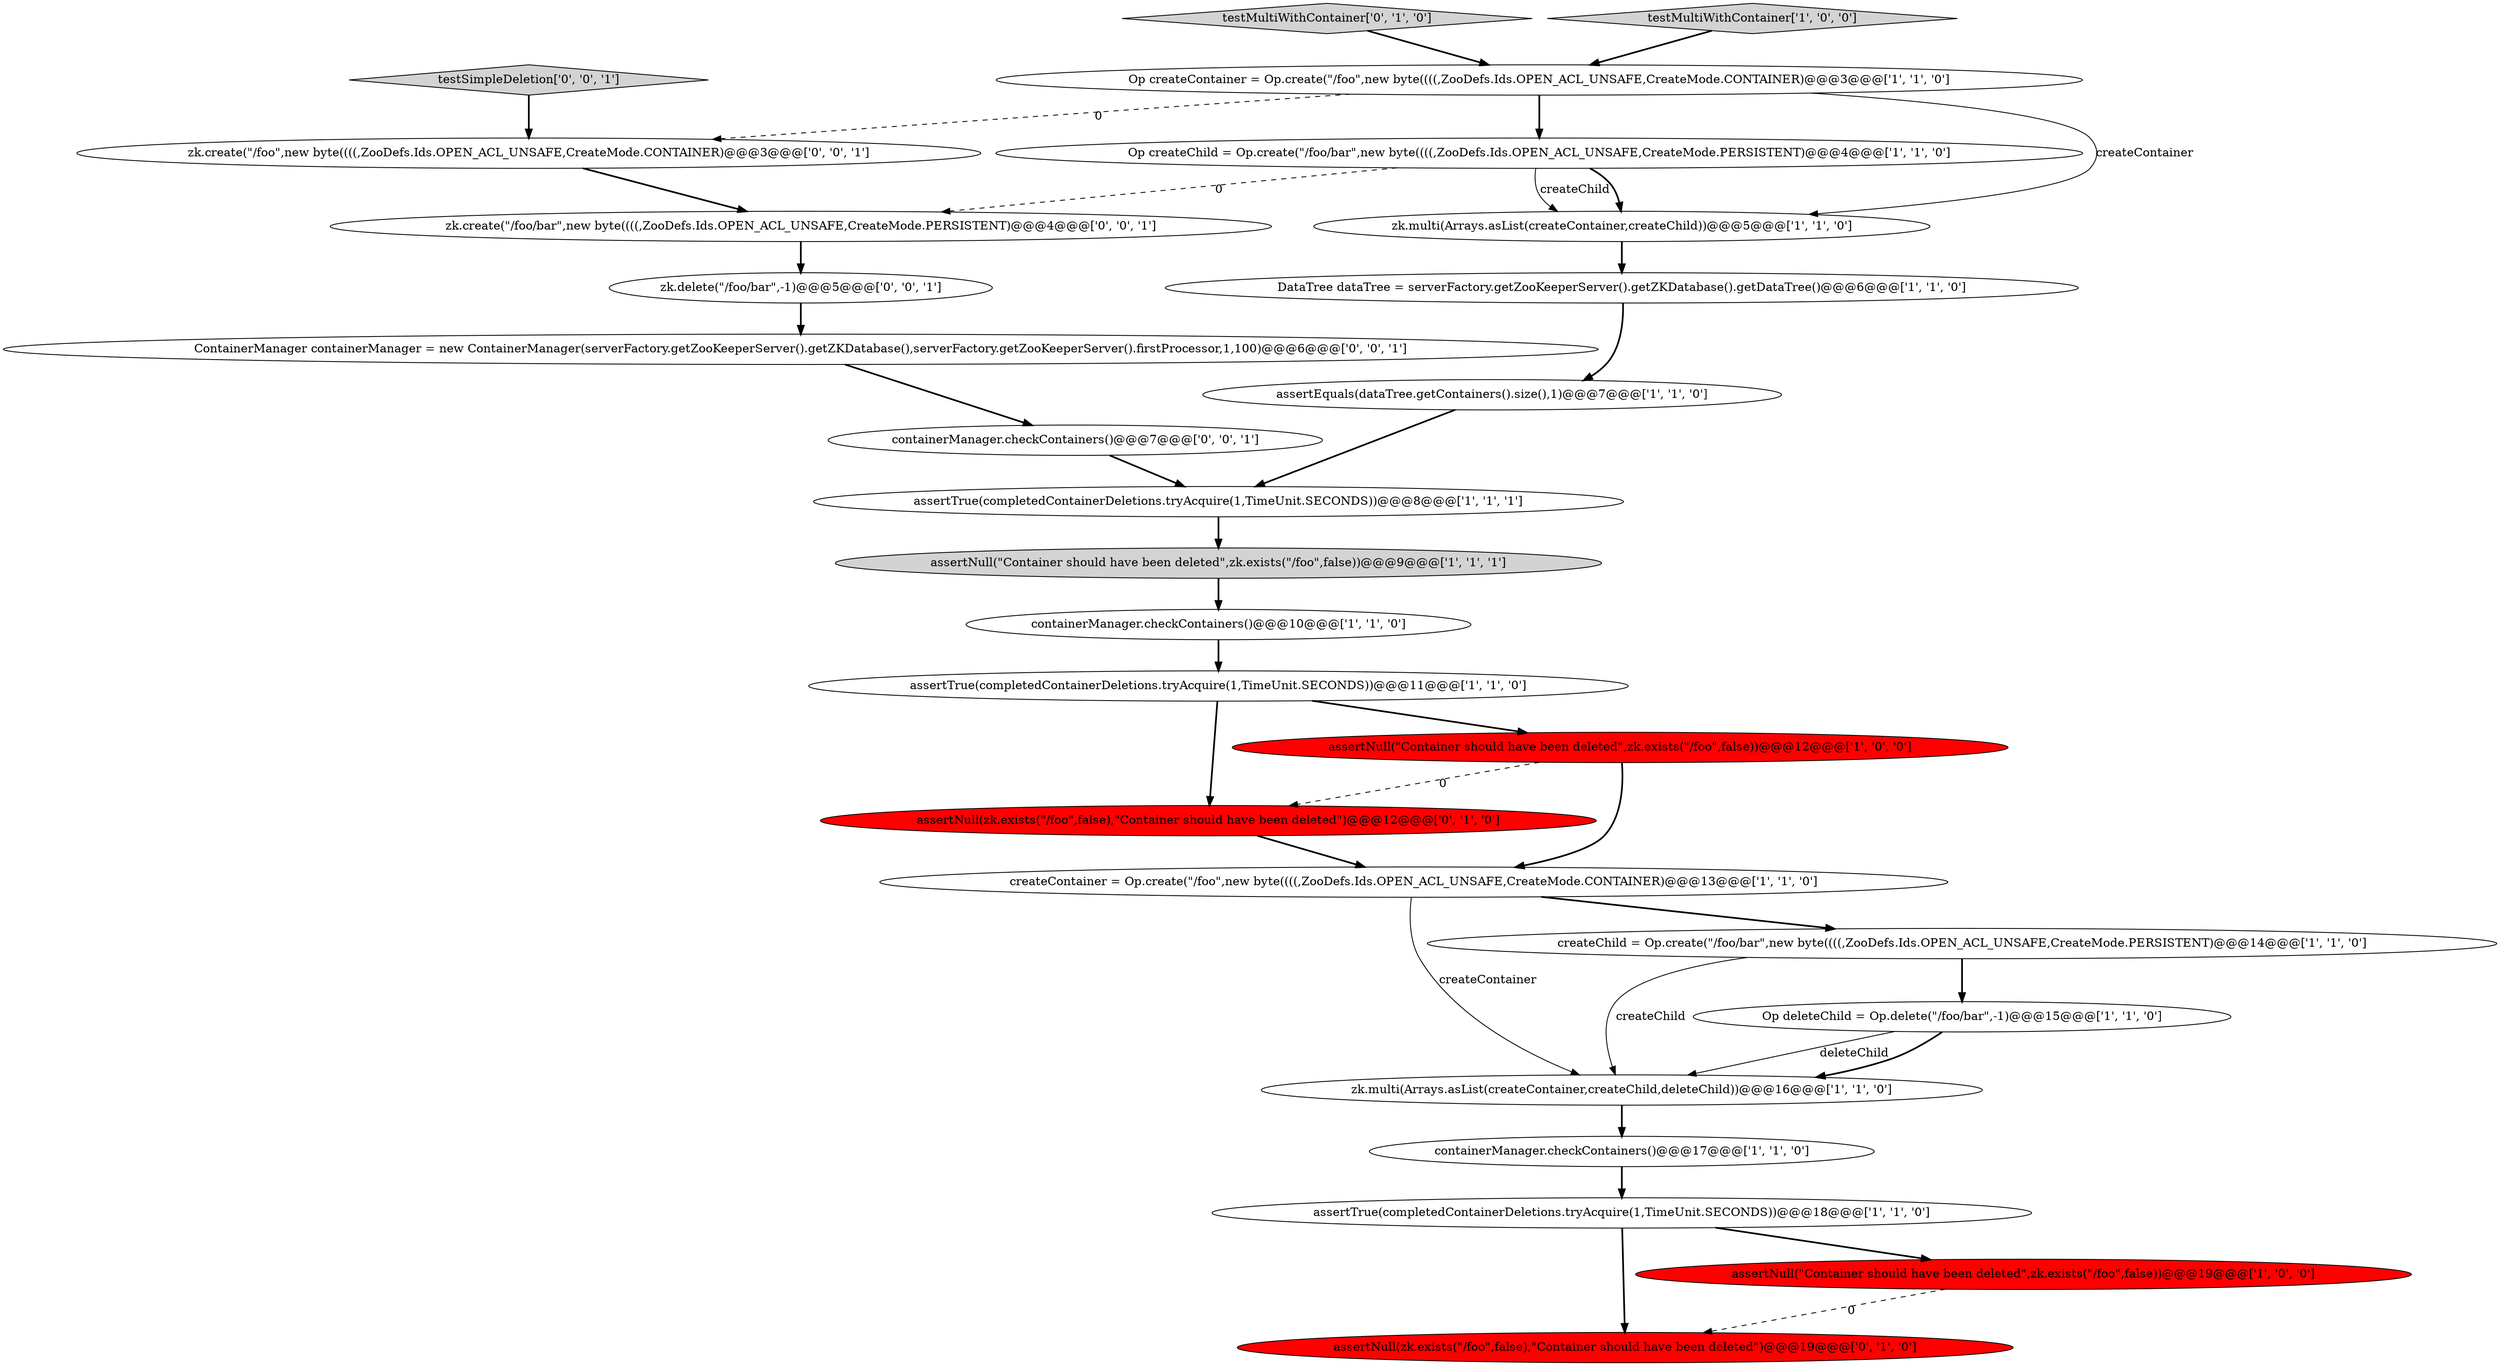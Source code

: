 digraph {
23 [style = filled, label = "zk.delete(\"/foo/bar\",-1)@@@5@@@['0', '0', '1']", fillcolor = white, shape = ellipse image = "AAA0AAABBB3BBB"];
19 [style = filled, label = "testMultiWithContainer['0', '1', '0']", fillcolor = lightgray, shape = diamond image = "AAA0AAABBB2BBB"];
18 [style = filled, label = "assertNull(zk.exists(\"/foo\",false),\"Container should have been deleted\")@@@19@@@['0', '1', '0']", fillcolor = red, shape = ellipse image = "AAA1AAABBB2BBB"];
14 [style = filled, label = "assertTrue(completedContainerDeletions.tryAcquire(1,TimeUnit.SECONDS))@@@8@@@['1', '1', '1']", fillcolor = white, shape = ellipse image = "AAA0AAABBB1BBB"];
10 [style = filled, label = "Op createContainer = Op.create(\"/foo\",new byte((((,ZooDefs.Ids.OPEN_ACL_UNSAFE,CreateMode.CONTAINER)@@@3@@@['1', '1', '0']", fillcolor = white, shape = ellipse image = "AAA0AAABBB1BBB"];
2 [style = filled, label = "containerManager.checkContainers()@@@10@@@['1', '1', '0']", fillcolor = white, shape = ellipse image = "AAA0AAABBB1BBB"];
9 [style = filled, label = "assertTrue(completedContainerDeletions.tryAcquire(1,TimeUnit.SECONDS))@@@18@@@['1', '1', '0']", fillcolor = white, shape = ellipse image = "AAA0AAABBB1BBB"];
22 [style = filled, label = "zk.create(\"/foo\",new byte((((,ZooDefs.Ids.OPEN_ACL_UNSAFE,CreateMode.CONTAINER)@@@3@@@['0', '0', '1']", fillcolor = white, shape = ellipse image = "AAA0AAABBB3BBB"];
4 [style = filled, label = "assertNull(\"Container should have been deleted\",zk.exists(\"/foo\",false))@@@9@@@['1', '1', '1']", fillcolor = lightgray, shape = ellipse image = "AAA0AAABBB1BBB"];
11 [style = filled, label = "DataTree dataTree = serverFactory.getZooKeeperServer().getZKDatabase().getDataTree()@@@6@@@['1', '1', '0']", fillcolor = white, shape = ellipse image = "AAA0AAABBB1BBB"];
8 [style = filled, label = "containerManager.checkContainers()@@@17@@@['1', '1', '0']", fillcolor = white, shape = ellipse image = "AAA0AAABBB1BBB"];
6 [style = filled, label = "zk.multi(Arrays.asList(createContainer,createChild,deleteChild))@@@16@@@['1', '1', '0']", fillcolor = white, shape = ellipse image = "AAA0AAABBB1BBB"];
16 [style = filled, label = "createContainer = Op.create(\"/foo\",new byte((((,ZooDefs.Ids.OPEN_ACL_UNSAFE,CreateMode.CONTAINER)@@@13@@@['1', '1', '0']", fillcolor = white, shape = ellipse image = "AAA0AAABBB1BBB"];
21 [style = filled, label = "zk.create(\"/foo/bar\",new byte((((,ZooDefs.Ids.OPEN_ACL_UNSAFE,CreateMode.PERSISTENT)@@@4@@@['0', '0', '1']", fillcolor = white, shape = ellipse image = "AAA0AAABBB3BBB"];
20 [style = filled, label = "assertNull(zk.exists(\"/foo\",false),\"Container should have been deleted\")@@@12@@@['0', '1', '0']", fillcolor = red, shape = ellipse image = "AAA1AAABBB2BBB"];
17 [style = filled, label = "assertNull(\"Container should have been deleted\",zk.exists(\"/foo\",false))@@@19@@@['1', '0', '0']", fillcolor = red, shape = ellipse image = "AAA1AAABBB1BBB"];
13 [style = filled, label = "Op deleteChild = Op.delete(\"/foo/bar\",-1)@@@15@@@['1', '1', '0']", fillcolor = white, shape = ellipse image = "AAA0AAABBB1BBB"];
5 [style = filled, label = "assertTrue(completedContainerDeletions.tryAcquire(1,TimeUnit.SECONDS))@@@11@@@['1', '1', '0']", fillcolor = white, shape = ellipse image = "AAA0AAABBB1BBB"];
3 [style = filled, label = "testMultiWithContainer['1', '0', '0']", fillcolor = lightgray, shape = diamond image = "AAA0AAABBB1BBB"];
1 [style = filled, label = "Op createChild = Op.create(\"/foo/bar\",new byte((((,ZooDefs.Ids.OPEN_ACL_UNSAFE,CreateMode.PERSISTENT)@@@4@@@['1', '1', '0']", fillcolor = white, shape = ellipse image = "AAA0AAABBB1BBB"];
25 [style = filled, label = "containerManager.checkContainers()@@@7@@@['0', '0', '1']", fillcolor = white, shape = ellipse image = "AAA0AAABBB3BBB"];
24 [style = filled, label = "ContainerManager containerManager = new ContainerManager(serverFactory.getZooKeeperServer().getZKDatabase(),serverFactory.getZooKeeperServer().firstProcessor,1,100)@@@6@@@['0', '0', '1']", fillcolor = white, shape = ellipse image = "AAA0AAABBB3BBB"];
0 [style = filled, label = "assertNull(\"Container should have been deleted\",zk.exists(\"/foo\",false))@@@12@@@['1', '0', '0']", fillcolor = red, shape = ellipse image = "AAA1AAABBB1BBB"];
7 [style = filled, label = "zk.multi(Arrays.asList(createContainer,createChild))@@@5@@@['1', '1', '0']", fillcolor = white, shape = ellipse image = "AAA0AAABBB1BBB"];
12 [style = filled, label = "createChild = Op.create(\"/foo/bar\",new byte((((,ZooDefs.Ids.OPEN_ACL_UNSAFE,CreateMode.PERSISTENT)@@@14@@@['1', '1', '0']", fillcolor = white, shape = ellipse image = "AAA0AAABBB1BBB"];
15 [style = filled, label = "assertEquals(dataTree.getContainers().size(),1)@@@7@@@['1', '1', '0']", fillcolor = white, shape = ellipse image = "AAA0AAABBB1BBB"];
26 [style = filled, label = "testSimpleDeletion['0', '0', '1']", fillcolor = lightgray, shape = diamond image = "AAA0AAABBB3BBB"];
0->16 [style = bold, label=""];
7->11 [style = bold, label=""];
1->7 [style = solid, label="createChild"];
15->14 [style = bold, label=""];
5->20 [style = bold, label=""];
22->21 [style = bold, label=""];
9->17 [style = bold, label=""];
19->10 [style = bold, label=""];
10->7 [style = solid, label="createContainer"];
1->21 [style = dashed, label="0"];
4->2 [style = bold, label=""];
25->14 [style = bold, label=""];
10->22 [style = dashed, label="0"];
0->20 [style = dashed, label="0"];
16->6 [style = solid, label="createContainer"];
1->7 [style = bold, label=""];
11->15 [style = bold, label=""];
26->22 [style = bold, label=""];
12->13 [style = bold, label=""];
3->10 [style = bold, label=""];
13->6 [style = solid, label="deleteChild"];
23->24 [style = bold, label=""];
9->18 [style = bold, label=""];
20->16 [style = bold, label=""];
5->0 [style = bold, label=""];
24->25 [style = bold, label=""];
6->8 [style = bold, label=""];
8->9 [style = bold, label=""];
12->6 [style = solid, label="createChild"];
13->6 [style = bold, label=""];
10->1 [style = bold, label=""];
17->18 [style = dashed, label="0"];
16->12 [style = bold, label=""];
2->5 [style = bold, label=""];
14->4 [style = bold, label=""];
21->23 [style = bold, label=""];
}
